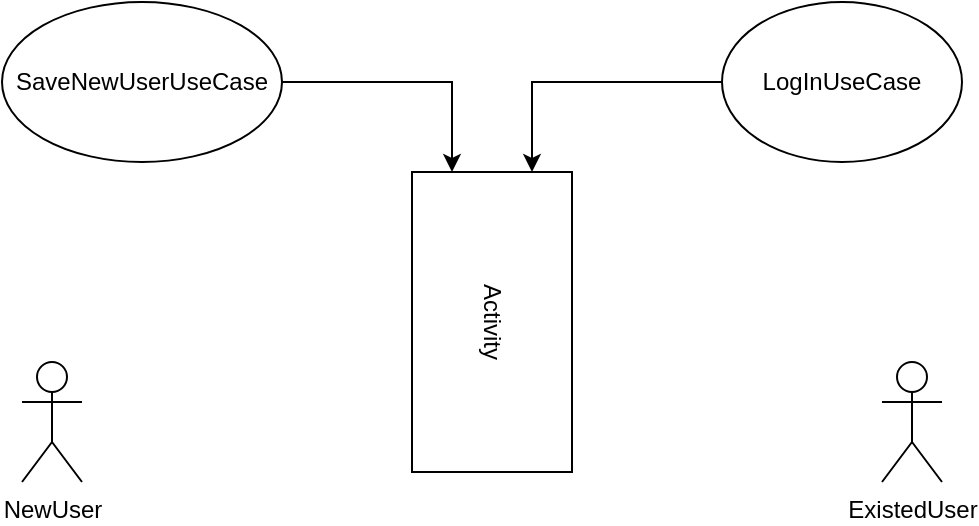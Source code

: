 <mxfile version="24.0.7" type="github">
  <diagram name="Страница — 1" id="4CQ-lImJOMAK3UyHpzWy">
    <mxGraphModel dx="1036" dy="529" grid="1" gridSize="10" guides="1" tooltips="1" connect="1" arrows="1" fold="1" page="1" pageScale="1" pageWidth="827" pageHeight="1169" math="0" shadow="0">
      <root>
        <mxCell id="0" />
        <mxCell id="1" parent="0" />
        <mxCell id="MczYCfpSaQV4NQaOtME0-1" value="NewUser" style="shape=umlActor;verticalLabelPosition=bottom;verticalAlign=top;html=1;outlineConnect=0;" vertex="1" parent="1">
          <mxGeometry x="150" y="360" width="30" height="60" as="geometry" />
        </mxCell>
        <mxCell id="MczYCfpSaQV4NQaOtME0-2" value="ExistedUser" style="shape=umlActor;verticalLabelPosition=bottom;verticalAlign=top;html=1;outlineConnect=0;labelPosition=center;align=center;" vertex="1" parent="1">
          <mxGeometry x="580" y="360" width="30" height="60" as="geometry" />
        </mxCell>
        <mxCell id="MczYCfpSaQV4NQaOtME0-4" value="Activity" style="rounded=0;whiteSpace=wrap;html=1;rotation=90;align=center;" vertex="1" parent="1">
          <mxGeometry x="310" y="300" width="150" height="80" as="geometry" />
        </mxCell>
        <mxCell id="MczYCfpSaQV4NQaOtME0-9" style="edgeStyle=orthogonalEdgeStyle;rounded=0;orthogonalLoop=1;jettySize=auto;html=1;entryX=0;entryY=0.75;entryDx=0;entryDy=0;" edge="1" parent="1" source="MczYCfpSaQV4NQaOtME0-5" target="MczYCfpSaQV4NQaOtME0-4">
          <mxGeometry relative="1" as="geometry" />
        </mxCell>
        <mxCell id="MczYCfpSaQV4NQaOtME0-5" value="SaveNewUserUseCase" style="ellipse;whiteSpace=wrap;html=1;" vertex="1" parent="1">
          <mxGeometry x="140" y="180" width="140" height="80" as="geometry" />
        </mxCell>
        <mxCell id="MczYCfpSaQV4NQaOtME0-8" style="edgeStyle=orthogonalEdgeStyle;rounded=0;orthogonalLoop=1;jettySize=auto;html=1;entryX=0;entryY=0.25;entryDx=0;entryDy=0;" edge="1" parent="1" source="MczYCfpSaQV4NQaOtME0-6" target="MczYCfpSaQV4NQaOtME0-4">
          <mxGeometry relative="1" as="geometry" />
        </mxCell>
        <mxCell id="MczYCfpSaQV4NQaOtME0-6" value="LogInUseCase" style="ellipse;whiteSpace=wrap;html=1;" vertex="1" parent="1">
          <mxGeometry x="500" y="180" width="120" height="80" as="geometry" />
        </mxCell>
      </root>
    </mxGraphModel>
  </diagram>
</mxfile>
